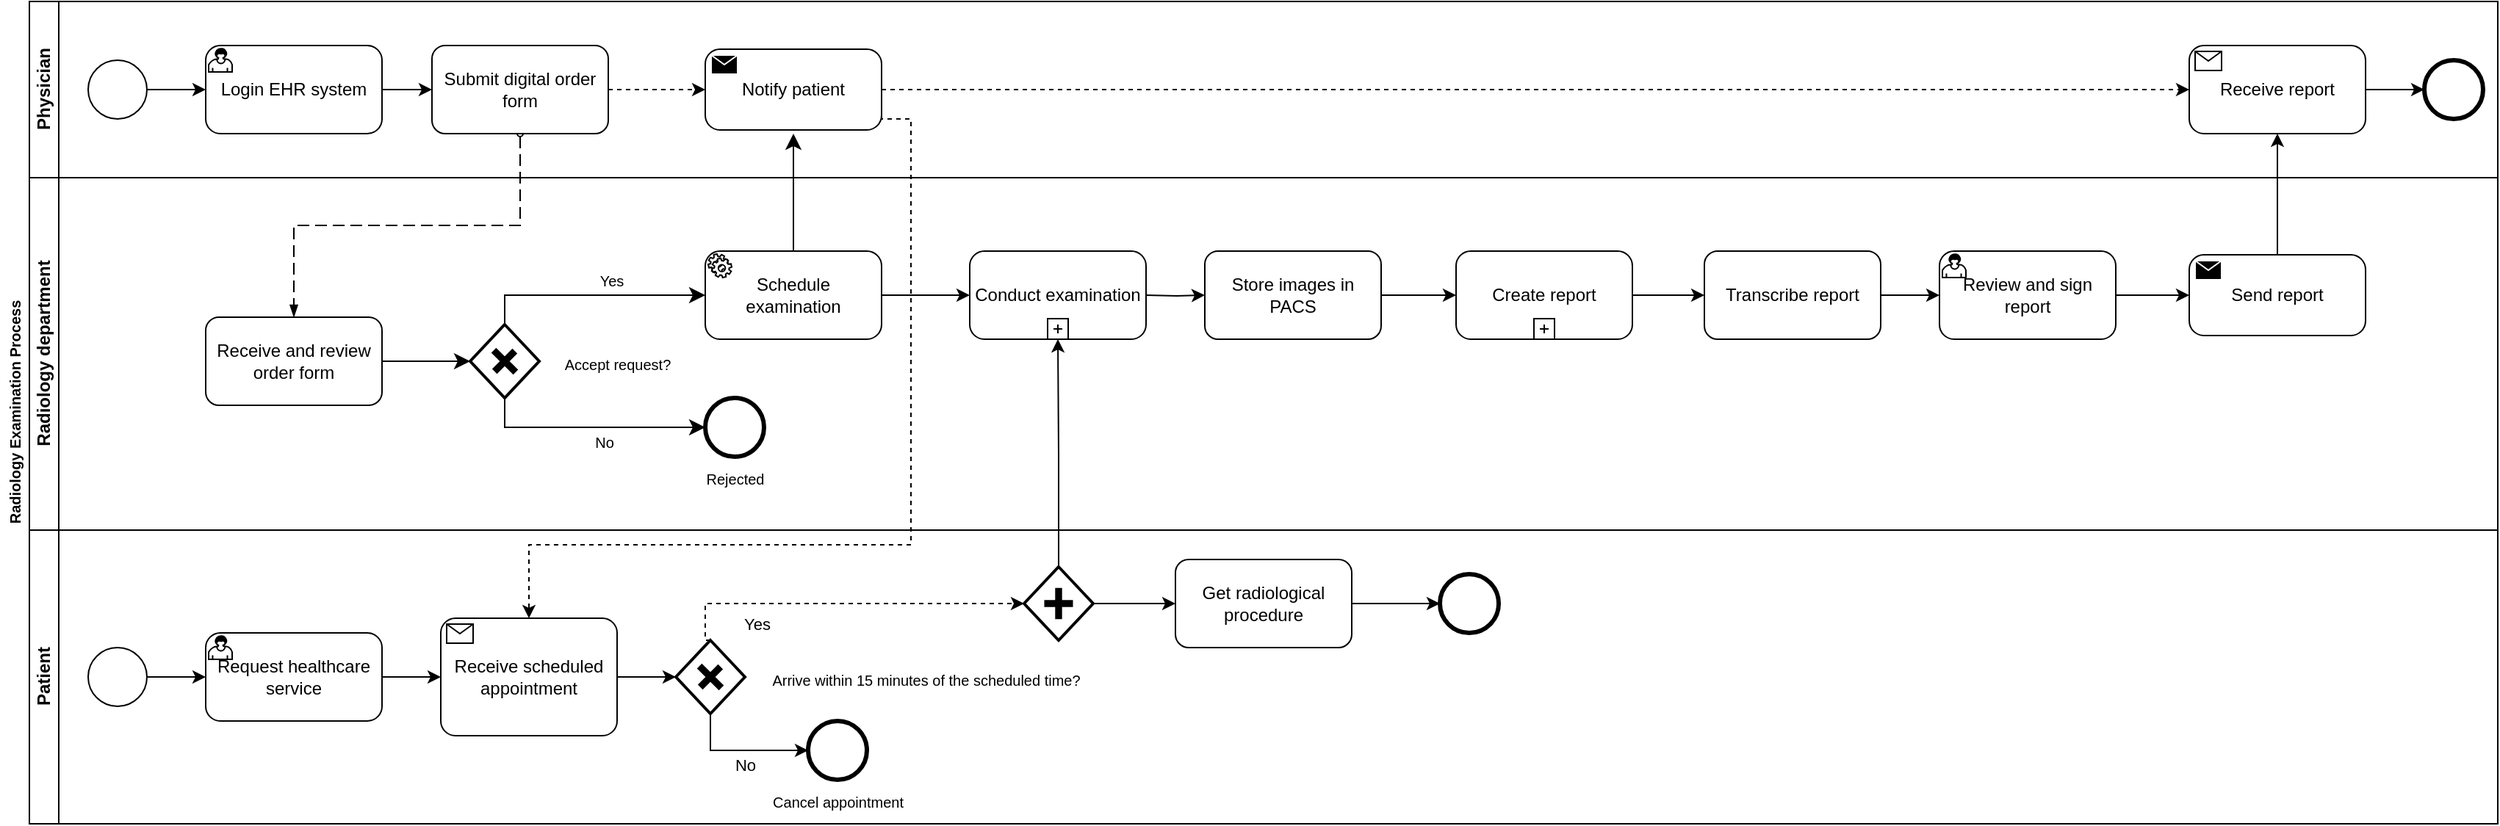 <mxfile version="24.7.14">
  <diagram id="prtHgNgQTEPvFCAcTncT" name="Case 1">
    <mxGraphModel dx="1434" dy="738" grid="1" gridSize="10" guides="1" tooltips="1" connect="1" arrows="1" fold="1" page="1" pageScale="1" pageWidth="827" pageHeight="1169" math="0" shadow="0">
      <root>
        <mxCell id="0" />
        <mxCell id="1" parent="0" />
        <mxCell id="dNxyNK7c78bLwvsdeMH5-19" value="Radiology Examination Process" style="swimlane;html=1;childLayout=stackLayout;resizeParent=1;resizeParentMax=0;horizontal=0;startSize=20;horizontalStack=0;fontSize=10;strokeColor=none;" parent="1" vertex="1">
          <mxGeometry x="130" y="230" width="1700" height="560" as="geometry" />
        </mxCell>
        <mxCell id="Bps6QAkfudOiZq9MDSKu-6" value="" style="dashed=1;dashPattern=8 4;endArrow=blockThin;endFill=1;startArrow=oval;startFill=0;endSize=6;startSize=4;html=1;rounded=0;fontSize=12;exitX=0.5;exitY=1;exitDx=0;exitDy=0;entryX=0.5;entryY=0;entryDx=0;entryDy=0;edgeStyle=orthogonalEdgeStyle;" parent="dNxyNK7c78bLwvsdeMH5-19" source="Bps6QAkfudOiZq9MDSKu-3" target="Bps6QAkfudOiZq9MDSKu-4" edge="1">
          <mxGeometry width="160" relative="1" as="geometry">
            <mxPoint x="130" y="210" as="sourcePoint" />
            <mxPoint x="290" y="210" as="targetPoint" />
          </mxGeometry>
        </mxCell>
        <mxCell id="Bps6QAkfudOiZq9MDSKu-30" style="edgeStyle=none;curved=1;rounded=0;orthogonalLoop=1;jettySize=auto;html=1;entryX=0.5;entryY=1;entryDx=0;entryDy=0;fontSize=12;startSize=8;endSize=8;exitX=0.5;exitY=0;exitDx=0;exitDy=0;exitPerimeter=0;" parent="dNxyNK7c78bLwvsdeMH5-19" source="UVx1O8SvMzFqWa0SI9oV-9" edge="1">
          <mxGeometry relative="1" as="geometry">
            <mxPoint x="720" y="160" as="sourcePoint" />
            <mxPoint x="540" y="90" as="targetPoint" />
          </mxGeometry>
        </mxCell>
        <mxCell id="UVx1O8SvMzFqWa0SI9oV-54" style="edgeStyle=orthogonalEdgeStyle;rounded=0;orthogonalLoop=1;jettySize=auto;html=1;entryX=0.5;entryY=0;entryDx=0;entryDy=0;entryPerimeter=0;exitX=1;exitY=0.5;exitDx=0;exitDy=0;exitPerimeter=0;dashed=1;" edge="1" parent="dNxyNK7c78bLwvsdeMH5-19" source="UVx1O8SvMzFqWa0SI9oV-49" target="UVx1O8SvMzFqWa0SI9oV-50">
          <mxGeometry relative="1" as="geometry">
            <Array as="points">
              <mxPoint x="600" y="80" />
              <mxPoint x="620" y="80" />
              <mxPoint x="620" y="370" />
              <mxPoint x="360" y="370" />
            </Array>
          </mxGeometry>
        </mxCell>
        <mxCell id="dNxyNK7c78bLwvsdeMH5-20" value="Physician" style="swimlane;html=1;startSize=20;horizontal=0;" parent="dNxyNK7c78bLwvsdeMH5-19" vertex="1">
          <mxGeometry x="20" width="1680" height="120" as="geometry" />
        </mxCell>
        <mxCell id="dNxyNK7c78bLwvsdeMH5-25" value="" style="edgeStyle=orthogonalEdgeStyle;rounded=0;orthogonalLoop=1;jettySize=auto;html=1;" parent="dNxyNK7c78bLwvsdeMH5-20" source="dNxyNK7c78bLwvsdeMH5-23" edge="1">
          <mxGeometry relative="1" as="geometry">
            <mxPoint x="120" y="60" as="targetPoint" />
          </mxGeometry>
        </mxCell>
        <mxCell id="dNxyNK7c78bLwvsdeMH5-23" value="" style="ellipse;whiteSpace=wrap;html=1;" parent="dNxyNK7c78bLwvsdeMH5-20" vertex="1">
          <mxGeometry x="40" y="40" width="40" height="40" as="geometry" />
        </mxCell>
        <mxCell id="Bps6QAkfudOiZq9MDSKu-3" value="Submit digital order form" style="rounded=1;whiteSpace=wrap;html=1;" parent="dNxyNK7c78bLwvsdeMH5-20" vertex="1">
          <mxGeometry x="274" y="30" width="120" height="60" as="geometry" />
        </mxCell>
        <mxCell id="UVx1O8SvMzFqWa0SI9oV-4" style="edgeStyle=orthogonalEdgeStyle;rounded=0;orthogonalLoop=1;jettySize=auto;html=1;entryX=0;entryY=0.5;entryDx=0;entryDy=0;" edge="1" parent="dNxyNK7c78bLwvsdeMH5-20" source="UVx1O8SvMzFqWa0SI9oV-2" target="Bps6QAkfudOiZq9MDSKu-3">
          <mxGeometry relative="1" as="geometry" />
        </mxCell>
        <mxCell id="UVx1O8SvMzFqWa0SI9oV-2" value="Login EHR system" style="points=[[0.25,0,0],[0.5,0,0],[0.75,0,0],[1,0.25,0],[1,0.5,0],[1,0.75,0],[0.75,1,0],[0.5,1,0],[0.25,1,0],[0,0.75,0],[0,0.5,0],[0,0.25,0]];shape=mxgraph.bpmn.task;whiteSpace=wrap;rectStyle=rounded;size=10;html=1;container=1;expand=0;collapsible=0;taskMarker=user;" vertex="1" parent="dNxyNK7c78bLwvsdeMH5-20">
          <mxGeometry x="120" y="30" width="120" height="60" as="geometry" />
        </mxCell>
        <mxCell id="UVx1O8SvMzFqWa0SI9oV-49" value="Notify patient" style="points=[[0.25,0,0],[0.5,0,0],[0.75,0,0],[1,0.25,0],[1,0.5,0],[1,0.75,0],[0.75,1,0],[0.5,1,0],[0.25,1,0],[0,0.75,0],[0,0.5,0],[0,0.25,0]];shape=mxgraph.bpmn.task;whiteSpace=wrap;rectStyle=rounded;size=10;html=1;container=1;expand=0;collapsible=0;taskMarker=send;" vertex="1" parent="dNxyNK7c78bLwvsdeMH5-20">
          <mxGeometry x="460" y="32.5" width="120" height="55" as="geometry" />
        </mxCell>
        <mxCell id="UVx1O8SvMzFqWa0SI9oV-71" style="edgeStyle=orthogonalEdgeStyle;rounded=0;orthogonalLoop=1;jettySize=auto;html=1;entryX=0;entryY=0.5;entryDx=0;entryDy=0;entryPerimeter=0;dashed=1;" edge="1" parent="dNxyNK7c78bLwvsdeMH5-20" source="Bps6QAkfudOiZq9MDSKu-3" target="UVx1O8SvMzFqWa0SI9oV-49">
          <mxGeometry relative="1" as="geometry" />
        </mxCell>
        <mxCell id="UVx1O8SvMzFqWa0SI9oV-76" value="Receive report" style="points=[[0.25,0,0],[0.5,0,0],[0.75,0,0],[1,0.25,0],[1,0.5,0],[1,0.75,0],[0.75,1,0],[0.5,1,0],[0.25,1,0],[0,0.75,0],[0,0.5,0],[0,0.25,0]];shape=mxgraph.bpmn.task;whiteSpace=wrap;rectStyle=rounded;size=10;html=1;container=1;expand=0;collapsible=0;taskMarker=receive;" vertex="1" parent="dNxyNK7c78bLwvsdeMH5-20">
          <mxGeometry x="1470" y="30" width="120" height="60" as="geometry" />
        </mxCell>
        <mxCell id="UVx1O8SvMzFqWa0SI9oV-77" style="edgeStyle=orthogonalEdgeStyle;rounded=0;orthogonalLoop=1;jettySize=auto;html=1;entryX=0;entryY=0.5;entryDx=0;entryDy=0;entryPerimeter=0;dashed=1;" edge="1" parent="dNxyNK7c78bLwvsdeMH5-20" source="UVx1O8SvMzFqWa0SI9oV-49" target="UVx1O8SvMzFqWa0SI9oV-76">
          <mxGeometry relative="1" as="geometry" />
        </mxCell>
        <mxCell id="UVx1O8SvMzFqWa0SI9oV-79" value="" style="points=[[0.145,0.145,0],[0.5,0,0],[0.855,0.145,0],[1,0.5,0],[0.855,0.855,0],[0.5,1,0],[0.145,0.855,0],[0,0.5,0]];shape=mxgraph.bpmn.event;html=1;verticalLabelPosition=bottom;labelBackgroundColor=#ffffff;verticalAlign=top;align=center;perimeter=ellipsePerimeter;outlineConnect=0;aspect=fixed;outline=end;symbol=terminate2;" vertex="1" parent="dNxyNK7c78bLwvsdeMH5-20">
          <mxGeometry x="1630" y="40" width="40" height="40" as="geometry" />
        </mxCell>
        <mxCell id="UVx1O8SvMzFqWa0SI9oV-80" style="edgeStyle=orthogonalEdgeStyle;rounded=0;orthogonalLoop=1;jettySize=auto;html=1;entryX=0;entryY=0.5;entryDx=0;entryDy=0;entryPerimeter=0;" edge="1" parent="dNxyNK7c78bLwvsdeMH5-20" source="UVx1O8SvMzFqWa0SI9oV-76" target="UVx1O8SvMzFqWa0SI9oV-79">
          <mxGeometry relative="1" as="geometry" />
        </mxCell>
        <mxCell id="UVx1O8SvMzFqWa0SI9oV-67" style="edgeStyle=orthogonalEdgeStyle;rounded=0;orthogonalLoop=1;jettySize=auto;html=1;exitX=0.5;exitY=0;exitDx=0;exitDy=0;exitPerimeter=0;entryX=0.5;entryY=1;entryDx=0;entryDy=0;entryPerimeter=0;" edge="1" parent="dNxyNK7c78bLwvsdeMH5-19" source="UVx1O8SvMzFqWa0SI9oV-63" target="UVx1O8SvMzFqWa0SI9oV-48">
          <mxGeometry relative="1" as="geometry" />
        </mxCell>
        <mxCell id="dNxyNK7c78bLwvsdeMH5-21" value="Radiology department" style="swimlane;html=1;startSize=20;horizontal=0;" parent="dNxyNK7c78bLwvsdeMH5-19" vertex="1">
          <mxGeometry x="20" y="120" width="1680" height="240" as="geometry" />
        </mxCell>
        <mxCell id="Bps6QAkfudOiZq9MDSKu-4" value="Receive and review order form" style="rounded=1;whiteSpace=wrap;html=1;" parent="dNxyNK7c78bLwvsdeMH5-21" vertex="1">
          <mxGeometry x="120" y="95" width="120" height="60" as="geometry" />
        </mxCell>
        <mxCell id="Bps6QAkfudOiZq9MDSKu-19" style="edgeStyle=orthogonalEdgeStyle;rounded=0;orthogonalLoop=1;jettySize=auto;html=1;entryX=0;entryY=0.5;entryDx=0;entryDy=0;fontSize=12;startSize=8;endSize=8;exitX=0.5;exitY=0;exitDx=0;exitDy=0;exitPerimeter=0;entryPerimeter=0;" parent="dNxyNK7c78bLwvsdeMH5-21" source="Bps6QAkfudOiZq9MDSKu-7" target="UVx1O8SvMzFqWa0SI9oV-9" edge="1">
          <mxGeometry relative="1" as="geometry">
            <mxPoint x="460" y="70" as="targetPoint" />
          </mxGeometry>
        </mxCell>
        <mxCell id="Bps6QAkfudOiZq9MDSKu-20" value="Yes" style="edgeLabel;html=1;align=center;verticalAlign=middle;resizable=0;points=[];fontSize=10;" parent="Bps6QAkfudOiZq9MDSKu-19" vertex="1" connectable="0">
          <mxGeometry x="-0.08" relative="1" as="geometry">
            <mxPoint x="20" y="-10" as="offset" />
          </mxGeometry>
        </mxCell>
        <mxCell id="Bps6QAkfudOiZq9MDSKu-7" value="" style="strokeWidth=2;html=1;shape=mxgraph.flowchart.decision;whiteSpace=wrap;" parent="dNxyNK7c78bLwvsdeMH5-21" vertex="1">
          <mxGeometry x="300" y="100" width="47" height="50" as="geometry" />
        </mxCell>
        <mxCell id="Bps6QAkfudOiZq9MDSKu-8" value="" style="shape=cross;whiteSpace=wrap;html=1;rotation=45;fillColor=#000000;" parent="dNxyNK7c78bLwvsdeMH5-21" vertex="1">
          <mxGeometry x="313.44" y="115.74" width="20.13" height="18.52" as="geometry" />
        </mxCell>
        <mxCell id="Bps6QAkfudOiZq9MDSKu-10" style="edgeStyle=none;curved=1;rounded=0;orthogonalLoop=1;jettySize=auto;html=1;entryX=0;entryY=0.5;entryDx=0;entryDy=0;entryPerimeter=0;fontSize=12;startSize=8;endSize=8;" parent="dNxyNK7c78bLwvsdeMH5-21" source="Bps6QAkfudOiZq9MDSKu-4" target="Bps6QAkfudOiZq9MDSKu-7" edge="1">
          <mxGeometry relative="1" as="geometry" />
        </mxCell>
        <mxCell id="Bps6QAkfudOiZq9MDSKu-11" value="&lt;font style=&quot;font-size: 10px;&quot;&gt;Accept request?&lt;/font&gt;" style="text;html=1;align=center;verticalAlign=middle;resizable=0;points=[];autosize=1;strokeColor=none;fillColor=none;fontSize=16;" parent="dNxyNK7c78bLwvsdeMH5-21" vertex="1">
          <mxGeometry x="350" y="110" width="100" height="30" as="geometry" />
        </mxCell>
        <mxCell id="Bps6QAkfudOiZq9MDSKu-12" style="edgeStyle=orthogonalEdgeStyle;rounded=0;orthogonalLoop=1;jettySize=auto;html=1;exitX=0.5;exitY=1;exitDx=0;exitDy=0;exitPerimeter=0;fontSize=12;startSize=8;endSize=8;entryX=0;entryY=0.5;entryDx=0;entryDy=0;entryPerimeter=0;" parent="dNxyNK7c78bLwvsdeMH5-21" source="Bps6QAkfudOiZq9MDSKu-7" target="Bps6QAkfudOiZq9MDSKu-16" edge="1">
          <mxGeometry relative="1" as="geometry">
            <mxPoint x="460" y="170" as="targetPoint" />
          </mxGeometry>
        </mxCell>
        <mxCell id="Bps6QAkfudOiZq9MDSKu-21" value="No" style="edgeLabel;html=1;align=center;verticalAlign=middle;resizable=0;points=[];fontSize=10;" parent="Bps6QAkfudOiZq9MDSKu-12" vertex="1" connectable="0">
          <mxGeometry x="-0.202" relative="1" as="geometry">
            <mxPoint x="25" y="10" as="offset" />
          </mxGeometry>
        </mxCell>
        <mxCell id="Bps6QAkfudOiZq9MDSKu-16" value="" style="points=[[0.145,0.145,0],[0.5,0,0],[0.855,0.145,0],[1,0.5,0],[0.855,0.855,0],[0.5,1,0],[0.145,0.855,0],[0,0.5,0]];shape=mxgraph.bpmn.event;html=1;verticalLabelPosition=bottom;labelBackgroundColor=#ffffff;verticalAlign=top;align=center;perimeter=ellipsePerimeter;outlineConnect=0;aspect=fixed;outline=end;symbol=terminate2;" parent="dNxyNK7c78bLwvsdeMH5-21" vertex="1">
          <mxGeometry x="460" y="150" width="40" height="40" as="geometry" />
        </mxCell>
        <mxCell id="Bps6QAkfudOiZq9MDSKu-25" value="Rejected" style="text;html=1;align=center;verticalAlign=middle;resizable=0;points=[];autosize=1;strokeColor=none;fillColor=none;fontSize=10;" parent="dNxyNK7c78bLwvsdeMH5-21" vertex="1">
          <mxGeometry x="450" y="190" width="60" height="30" as="geometry" />
        </mxCell>
        <mxCell id="UVx1O8SvMzFqWa0SI9oV-36" style="edgeStyle=orthogonalEdgeStyle;rounded=0;orthogonalLoop=1;jettySize=auto;html=1;entryX=0;entryY=0.5;entryDx=0;entryDy=0;" edge="1" parent="dNxyNK7c78bLwvsdeMH5-21" source="UVx1O8SvMzFqWa0SI9oV-9">
          <mxGeometry relative="1" as="geometry">
            <mxPoint x="640" y="80" as="targetPoint" />
          </mxGeometry>
        </mxCell>
        <mxCell id="UVx1O8SvMzFqWa0SI9oV-9" value="Schedule examination" style="points=[[0.25,0,0],[0.5,0,0],[0.75,0,0],[1,0.25,0],[1,0.5,0],[1,0.75,0],[0.75,1,0],[0.5,1,0],[0.25,1,0],[0,0.75,0],[0,0.5,0],[0,0.25,0]];shape=mxgraph.bpmn.task;whiteSpace=wrap;rectStyle=rounded;size=10;html=1;container=1;expand=0;collapsible=0;taskMarker=service;" vertex="1" parent="dNxyNK7c78bLwvsdeMH5-21">
          <mxGeometry x="460" y="50.0" width="120" height="60" as="geometry" />
        </mxCell>
        <mxCell id="UVx1O8SvMzFqWa0SI9oV-38" value="Store images in PACS" style="rounded=1;whiteSpace=wrap;html=1;" vertex="1" parent="dNxyNK7c78bLwvsdeMH5-21">
          <mxGeometry x="800" y="50.0" width="120" height="60" as="geometry" />
        </mxCell>
        <mxCell id="UVx1O8SvMzFqWa0SI9oV-39" style="edgeStyle=orthogonalEdgeStyle;rounded=0;orthogonalLoop=1;jettySize=auto;html=1;entryX=0;entryY=0.5;entryDx=0;entryDy=0;" edge="1" parent="dNxyNK7c78bLwvsdeMH5-21" target="UVx1O8SvMzFqWa0SI9oV-38">
          <mxGeometry relative="1" as="geometry">
            <mxPoint x="760" y="80" as="sourcePoint" />
            <mxPoint x="810" y="80" as="targetPoint" />
          </mxGeometry>
        </mxCell>
        <mxCell id="UVx1O8SvMzFqWa0SI9oV-48" value="Conduct examination" style="points=[[0.25,0,0],[0.5,0,0],[0.75,0,0],[1,0.25,0],[1,0.5,0],[1,0.75,0],[0.75,1,0],[0.5,1,0],[0.25,1,0],[0,0.75,0],[0,0.5,0],[0,0.25,0]];shape=mxgraph.bpmn.task;whiteSpace=wrap;rectStyle=rounded;size=10;html=1;container=1;expand=0;collapsible=0;taskMarker=abstract;isLoopSub=1;" vertex="1" parent="dNxyNK7c78bLwvsdeMH5-21">
          <mxGeometry x="640" y="50" width="120" height="60" as="geometry" />
        </mxCell>
        <mxCell id="UVx1O8SvMzFqWa0SI9oV-55" value="Transcribe report" style="rounded=1;whiteSpace=wrap;html=1;" vertex="1" parent="dNxyNK7c78bLwvsdeMH5-21">
          <mxGeometry x="1140" y="50" width="120" height="60" as="geometry" />
        </mxCell>
        <mxCell id="UVx1O8SvMzFqWa0SI9oV-58" value="Review and sign report" style="points=[[0.25,0,0],[0.5,0,0],[0.75,0,0],[1,0.25,0],[1,0.5,0],[1,0.75,0],[0.75,1,0],[0.5,1,0],[0.25,1,0],[0,0.75,0],[0,0.5,0],[0,0.25,0]];shape=mxgraph.bpmn.task;whiteSpace=wrap;rectStyle=rounded;size=10;html=1;container=1;expand=0;collapsible=0;taskMarker=user;" vertex="1" parent="dNxyNK7c78bLwvsdeMH5-21">
          <mxGeometry x="1300" y="50" width="120" height="60" as="geometry" />
        </mxCell>
        <mxCell id="UVx1O8SvMzFqWa0SI9oV-70" style="edgeStyle=orthogonalEdgeStyle;rounded=0;orthogonalLoop=1;jettySize=auto;html=1;entryX=0;entryY=0.5;entryDx=0;entryDy=0;entryPerimeter=0;" edge="1" parent="dNxyNK7c78bLwvsdeMH5-21" source="UVx1O8SvMzFqWa0SI9oV-55" target="UVx1O8SvMzFqWa0SI9oV-58">
          <mxGeometry relative="1" as="geometry" />
        </mxCell>
        <mxCell id="UVx1O8SvMzFqWa0SI9oV-72" value="Send report" style="points=[[0.25,0,0],[0.5,0,0],[0.75,0,0],[1,0.25,0],[1,0.5,0],[1,0.75,0],[0.75,1,0],[0.5,1,0],[0.25,1,0],[0,0.75,0],[0,0.5,0],[0,0.25,0]];shape=mxgraph.bpmn.task;whiteSpace=wrap;rectStyle=rounded;size=10;html=1;container=1;expand=0;collapsible=0;taskMarker=send;" vertex="1" parent="dNxyNK7c78bLwvsdeMH5-21">
          <mxGeometry x="1470" y="52.5" width="120" height="55" as="geometry" />
        </mxCell>
        <mxCell id="UVx1O8SvMzFqWa0SI9oV-73" style="edgeStyle=orthogonalEdgeStyle;rounded=0;orthogonalLoop=1;jettySize=auto;html=1;entryX=0;entryY=0.5;entryDx=0;entryDy=0;entryPerimeter=0;" edge="1" parent="dNxyNK7c78bLwvsdeMH5-21" source="UVx1O8SvMzFqWa0SI9oV-58" target="UVx1O8SvMzFqWa0SI9oV-72">
          <mxGeometry relative="1" as="geometry" />
        </mxCell>
        <mxCell id="UVx1O8SvMzFqWa0SI9oV-81" style="edgeStyle=orthogonalEdgeStyle;rounded=0;orthogonalLoop=1;jettySize=auto;html=1;entryX=0;entryY=0.5;entryDx=0;entryDy=0;entryPerimeter=0;" edge="1" parent="dNxyNK7c78bLwvsdeMH5-21" source="UVx1O8SvMzFqWa0SI9oV-38" target="UVx1O8SvMzFqWa0SI9oV-82">
          <mxGeometry relative="1" as="geometry">
            <mxPoint x="970" y="80" as="targetPoint" />
          </mxGeometry>
        </mxCell>
        <mxCell id="UVx1O8SvMzFqWa0SI9oV-83" style="edgeStyle=orthogonalEdgeStyle;rounded=0;orthogonalLoop=1;jettySize=auto;html=1;entryX=0;entryY=0.5;entryDx=0;entryDy=0;" edge="1" parent="dNxyNK7c78bLwvsdeMH5-21" source="UVx1O8SvMzFqWa0SI9oV-82" target="UVx1O8SvMzFqWa0SI9oV-55">
          <mxGeometry relative="1" as="geometry" />
        </mxCell>
        <mxCell id="UVx1O8SvMzFqWa0SI9oV-82" value="Create report" style="points=[[0.25,0,0],[0.5,0,0],[0.75,0,0],[1,0.25,0],[1,0.5,0],[1,0.75,0],[0.75,1,0],[0.5,1,0],[0.25,1,0],[0,0.75,0],[0,0.5,0],[0,0.25,0]];shape=mxgraph.bpmn.task;whiteSpace=wrap;rectStyle=rounded;size=10;html=1;container=1;expand=0;collapsible=0;taskMarker=abstract;isLoopSub=1;" vertex="1" parent="dNxyNK7c78bLwvsdeMH5-21">
          <mxGeometry x="971" y="50" width="120" height="60" as="geometry" />
        </mxCell>
        <mxCell id="dNxyNK7c78bLwvsdeMH5-22" value="Patient" style="swimlane;html=1;startSize=20;horizontal=0;" parent="dNxyNK7c78bLwvsdeMH5-19" vertex="1">
          <mxGeometry x="20" y="360" width="1680" height="200" as="geometry" />
        </mxCell>
        <mxCell id="UVx1O8SvMzFqWa0SI9oV-20" value="" style="ellipse;whiteSpace=wrap;html=1;" vertex="1" parent="dNxyNK7c78bLwvsdeMH5-22">
          <mxGeometry x="40" y="80" width="40" height="40" as="geometry" />
        </mxCell>
        <mxCell id="UVx1O8SvMzFqWa0SI9oV-21" value="Request healthcare service" style="points=[[0.25,0,0],[0.5,0,0],[0.75,0,0],[1,0.25,0],[1,0.5,0],[1,0.75,0],[0.75,1,0],[0.5,1,0],[0.25,1,0],[0,0.75,0],[0,0.5,0],[0,0.25,0]];shape=mxgraph.bpmn.task;whiteSpace=wrap;rectStyle=rounded;size=10;html=1;container=1;expand=0;collapsible=0;taskMarker=user;" vertex="1" parent="dNxyNK7c78bLwvsdeMH5-22">
          <mxGeometry x="120" y="70" width="120" height="60" as="geometry" />
        </mxCell>
        <mxCell id="UVx1O8SvMzFqWa0SI9oV-22" style="edgeStyle=orthogonalEdgeStyle;rounded=0;orthogonalLoop=1;jettySize=auto;html=1;entryX=0;entryY=0.5;entryDx=0;entryDy=0;entryPerimeter=0;" edge="1" parent="dNxyNK7c78bLwvsdeMH5-22" source="UVx1O8SvMzFqWa0SI9oV-20" target="UVx1O8SvMzFqWa0SI9oV-21">
          <mxGeometry relative="1" as="geometry" />
        </mxCell>
        <mxCell id="UVx1O8SvMzFqWa0SI9oV-23" style="edgeStyle=orthogonalEdgeStyle;rounded=0;orthogonalLoop=1;jettySize=auto;html=1;entryX=0;entryY=0.5;entryDx=0;entryDy=0;entryPerimeter=0;" edge="1" parent="dNxyNK7c78bLwvsdeMH5-22" source="UVx1O8SvMzFqWa0SI9oV-21" target="UVx1O8SvMzFqWa0SI9oV-50">
          <mxGeometry relative="1" as="geometry">
            <mxPoint x="290" y="100" as="targetPoint" />
          </mxGeometry>
        </mxCell>
        <mxCell id="UVx1O8SvMzFqWa0SI9oV-24" value="" style="strokeWidth=2;html=1;shape=mxgraph.flowchart.decision;whiteSpace=wrap;" vertex="1" parent="dNxyNK7c78bLwvsdeMH5-22">
          <mxGeometry x="440" y="75" width="47" height="50" as="geometry" />
        </mxCell>
        <mxCell id="UVx1O8SvMzFqWa0SI9oV-25" value="" style="shape=cross;whiteSpace=wrap;html=1;rotation=45;fillColor=#000000;" vertex="1" parent="dNxyNK7c78bLwvsdeMH5-22">
          <mxGeometry x="453.44" y="90.74" width="20.13" height="18.52" as="geometry" />
        </mxCell>
        <mxCell id="UVx1O8SvMzFqWa0SI9oV-27" value="&lt;font style=&quot;font-size: 10px;&quot;&gt;Arrive within 15 minutes of the scheduled time?&lt;/font&gt;" style="text;html=1;align=center;verticalAlign=middle;resizable=0;points=[];autosize=1;strokeColor=none;fillColor=none;fontSize=16;" vertex="1" parent="dNxyNK7c78bLwvsdeMH5-22">
          <mxGeometry x="495" y="85" width="230" height="30" as="geometry" />
        </mxCell>
        <mxCell id="UVx1O8SvMzFqWa0SI9oV-28" value="" style="points=[[0.145,0.145,0],[0.5,0,0],[0.855,0.145,0],[1,0.5,0],[0.855,0.855,0],[0.5,1,0],[0.145,0.855,0],[0,0.5,0]];shape=mxgraph.bpmn.event;html=1;verticalLabelPosition=bottom;labelBackgroundColor=#ffffff;verticalAlign=top;align=center;perimeter=ellipsePerimeter;outlineConnect=0;aspect=fixed;outline=end;symbol=terminate2;" vertex="1" parent="dNxyNK7c78bLwvsdeMH5-22">
          <mxGeometry x="530" y="130" width="40" height="40" as="geometry" />
        </mxCell>
        <mxCell id="UVx1O8SvMzFqWa0SI9oV-29" style="edgeStyle=orthogonalEdgeStyle;rounded=0;orthogonalLoop=1;jettySize=auto;html=1;entryX=0;entryY=0.5;entryDx=0;entryDy=0;entryPerimeter=0;exitX=0.5;exitY=1;exitDx=0;exitDy=0;exitPerimeter=0;" edge="1" parent="dNxyNK7c78bLwvsdeMH5-22" source="UVx1O8SvMzFqWa0SI9oV-24" target="UVx1O8SvMzFqWa0SI9oV-28">
          <mxGeometry relative="1" as="geometry" />
        </mxCell>
        <mxCell id="UVx1O8SvMzFqWa0SI9oV-31" value="No" style="edgeLabel;html=1;align=center;verticalAlign=middle;resizable=0;points=[];" vertex="1" connectable="0" parent="UVx1O8SvMzFqWa0SI9oV-29">
          <mxGeometry x="-0.224" y="1" relative="1" as="geometry">
            <mxPoint x="13" y="11" as="offset" />
          </mxGeometry>
        </mxCell>
        <mxCell id="UVx1O8SvMzFqWa0SI9oV-30" value="Cancel appointment" style="text;html=1;align=center;verticalAlign=middle;resizable=0;points=[];autosize=1;strokeColor=none;fillColor=none;fontSize=10;" vertex="1" parent="dNxyNK7c78bLwvsdeMH5-22">
          <mxGeometry x="495" y="170" width="110" height="30" as="geometry" />
        </mxCell>
        <mxCell id="UVx1O8SvMzFqWa0SI9oV-50" value="Receive scheduled appointment" style="points=[[0.25,0,0],[0.5,0,0],[0.75,0,0],[1,0.25,0],[1,0.5,0],[1,0.75,0],[0.75,1,0],[0.5,1,0],[0.25,1,0],[0,0.75,0],[0,0.5,0],[0,0.25,0]];shape=mxgraph.bpmn.task;whiteSpace=wrap;rectStyle=rounded;size=10;html=1;container=1;expand=0;collapsible=0;taskMarker=receive;" vertex="1" parent="dNxyNK7c78bLwvsdeMH5-22">
          <mxGeometry x="280" y="60" width="120" height="80" as="geometry" />
        </mxCell>
        <mxCell id="UVx1O8SvMzFqWa0SI9oV-51" style="edgeStyle=orthogonalEdgeStyle;rounded=0;orthogonalLoop=1;jettySize=auto;html=1;entryX=0;entryY=0.5;entryDx=0;entryDy=0;entryPerimeter=0;" edge="1" parent="dNxyNK7c78bLwvsdeMH5-22" source="UVx1O8SvMzFqWa0SI9oV-50" target="UVx1O8SvMzFqWa0SI9oV-24">
          <mxGeometry relative="1" as="geometry" />
        </mxCell>
        <mxCell id="UVx1O8SvMzFqWa0SI9oV-62" value="Get radiological procedure" style="rounded=1;whiteSpace=wrap;html=1;" vertex="1" parent="dNxyNK7c78bLwvsdeMH5-22">
          <mxGeometry x="780" y="20" width="120" height="60" as="geometry" />
        </mxCell>
        <mxCell id="UVx1O8SvMzFqWa0SI9oV-63" value="" style="strokeWidth=2;html=1;shape=mxgraph.flowchart.decision;whiteSpace=wrap;" vertex="1" parent="dNxyNK7c78bLwvsdeMH5-22">
          <mxGeometry x="677" y="25" width="47" height="50" as="geometry" />
        </mxCell>
        <mxCell id="UVx1O8SvMzFqWa0SI9oV-66" style="edgeStyle=orthogonalEdgeStyle;rounded=0;orthogonalLoop=1;jettySize=auto;html=1;entryX=0;entryY=0.5;entryDx=0;entryDy=0;exitX=1;exitY=0.5;exitDx=0;exitDy=0;exitPerimeter=0;" edge="1" parent="dNxyNK7c78bLwvsdeMH5-22" source="UVx1O8SvMzFqWa0SI9oV-63" target="UVx1O8SvMzFqWa0SI9oV-62">
          <mxGeometry relative="1" as="geometry">
            <mxPoint x="720" y="50" as="sourcePoint" />
          </mxGeometry>
        </mxCell>
        <mxCell id="UVx1O8SvMzFqWa0SI9oV-64" value="" style="shape=cross;whiteSpace=wrap;html=1;rotation=90;fillColor=#000000;" vertex="1" parent="dNxyNK7c78bLwvsdeMH5-22">
          <mxGeometry x="690.43" y="40.74" width="20.13" height="18.52" as="geometry" />
        </mxCell>
        <mxCell id="UVx1O8SvMzFqWa0SI9oV-34" style="edgeStyle=orthogonalEdgeStyle;rounded=0;orthogonalLoop=1;jettySize=auto;html=1;entryX=0;entryY=0.5;entryDx=0;entryDy=0;exitX=0.5;exitY=0;exitDx=0;exitDy=0;exitPerimeter=0;dashed=1;entryPerimeter=0;" edge="1" parent="dNxyNK7c78bLwvsdeMH5-22" source="UVx1O8SvMzFqWa0SI9oV-24" target="UVx1O8SvMzFqWa0SI9oV-63">
          <mxGeometry relative="1" as="geometry">
            <mxPoint x="700" y="-130" as="targetPoint" />
            <Array as="points">
              <mxPoint x="460" y="75" />
              <mxPoint x="460" y="50" />
            </Array>
          </mxGeometry>
        </mxCell>
        <mxCell id="UVx1O8SvMzFqWa0SI9oV-35" value="Yes" style="edgeLabel;html=1;align=center;verticalAlign=middle;resizable=0;points=[];" vertex="1" connectable="0" parent="UVx1O8SvMzFqWa0SI9oV-34">
          <mxGeometry x="-0.649" y="-3" relative="1" as="geometry">
            <mxPoint x="20" y="11" as="offset" />
          </mxGeometry>
        </mxCell>
        <mxCell id="UVx1O8SvMzFqWa0SI9oV-74" value="" style="points=[[0.145,0.145,0],[0.5,0,0],[0.855,0.145,0],[1,0.5,0],[0.855,0.855,0],[0.5,1,0],[0.145,0.855,0],[0,0.5,0]];shape=mxgraph.bpmn.event;html=1;verticalLabelPosition=bottom;labelBackgroundColor=#ffffff;verticalAlign=top;align=center;perimeter=ellipsePerimeter;outlineConnect=0;aspect=fixed;outline=end;symbol=terminate2;" vertex="1" parent="dNxyNK7c78bLwvsdeMH5-22">
          <mxGeometry x="960" y="30" width="40" height="40" as="geometry" />
        </mxCell>
        <mxCell id="UVx1O8SvMzFqWa0SI9oV-75" style="edgeStyle=orthogonalEdgeStyle;rounded=0;orthogonalLoop=1;jettySize=auto;html=1;entryX=0;entryY=0.5;entryDx=0;entryDy=0;entryPerimeter=0;" edge="1" parent="dNxyNK7c78bLwvsdeMH5-22" source="UVx1O8SvMzFqWa0SI9oV-62" target="UVx1O8SvMzFqWa0SI9oV-74">
          <mxGeometry relative="1" as="geometry" />
        </mxCell>
        <mxCell id="UVx1O8SvMzFqWa0SI9oV-78" style="edgeStyle=orthogonalEdgeStyle;rounded=0;orthogonalLoop=1;jettySize=auto;html=1;entryX=0.5;entryY=1;entryDx=0;entryDy=0;entryPerimeter=0;" edge="1" parent="dNxyNK7c78bLwvsdeMH5-19" source="UVx1O8SvMzFqWa0SI9oV-72" target="UVx1O8SvMzFqWa0SI9oV-76">
          <mxGeometry relative="1" as="geometry" />
        </mxCell>
      </root>
    </mxGraphModel>
  </diagram>
</mxfile>
